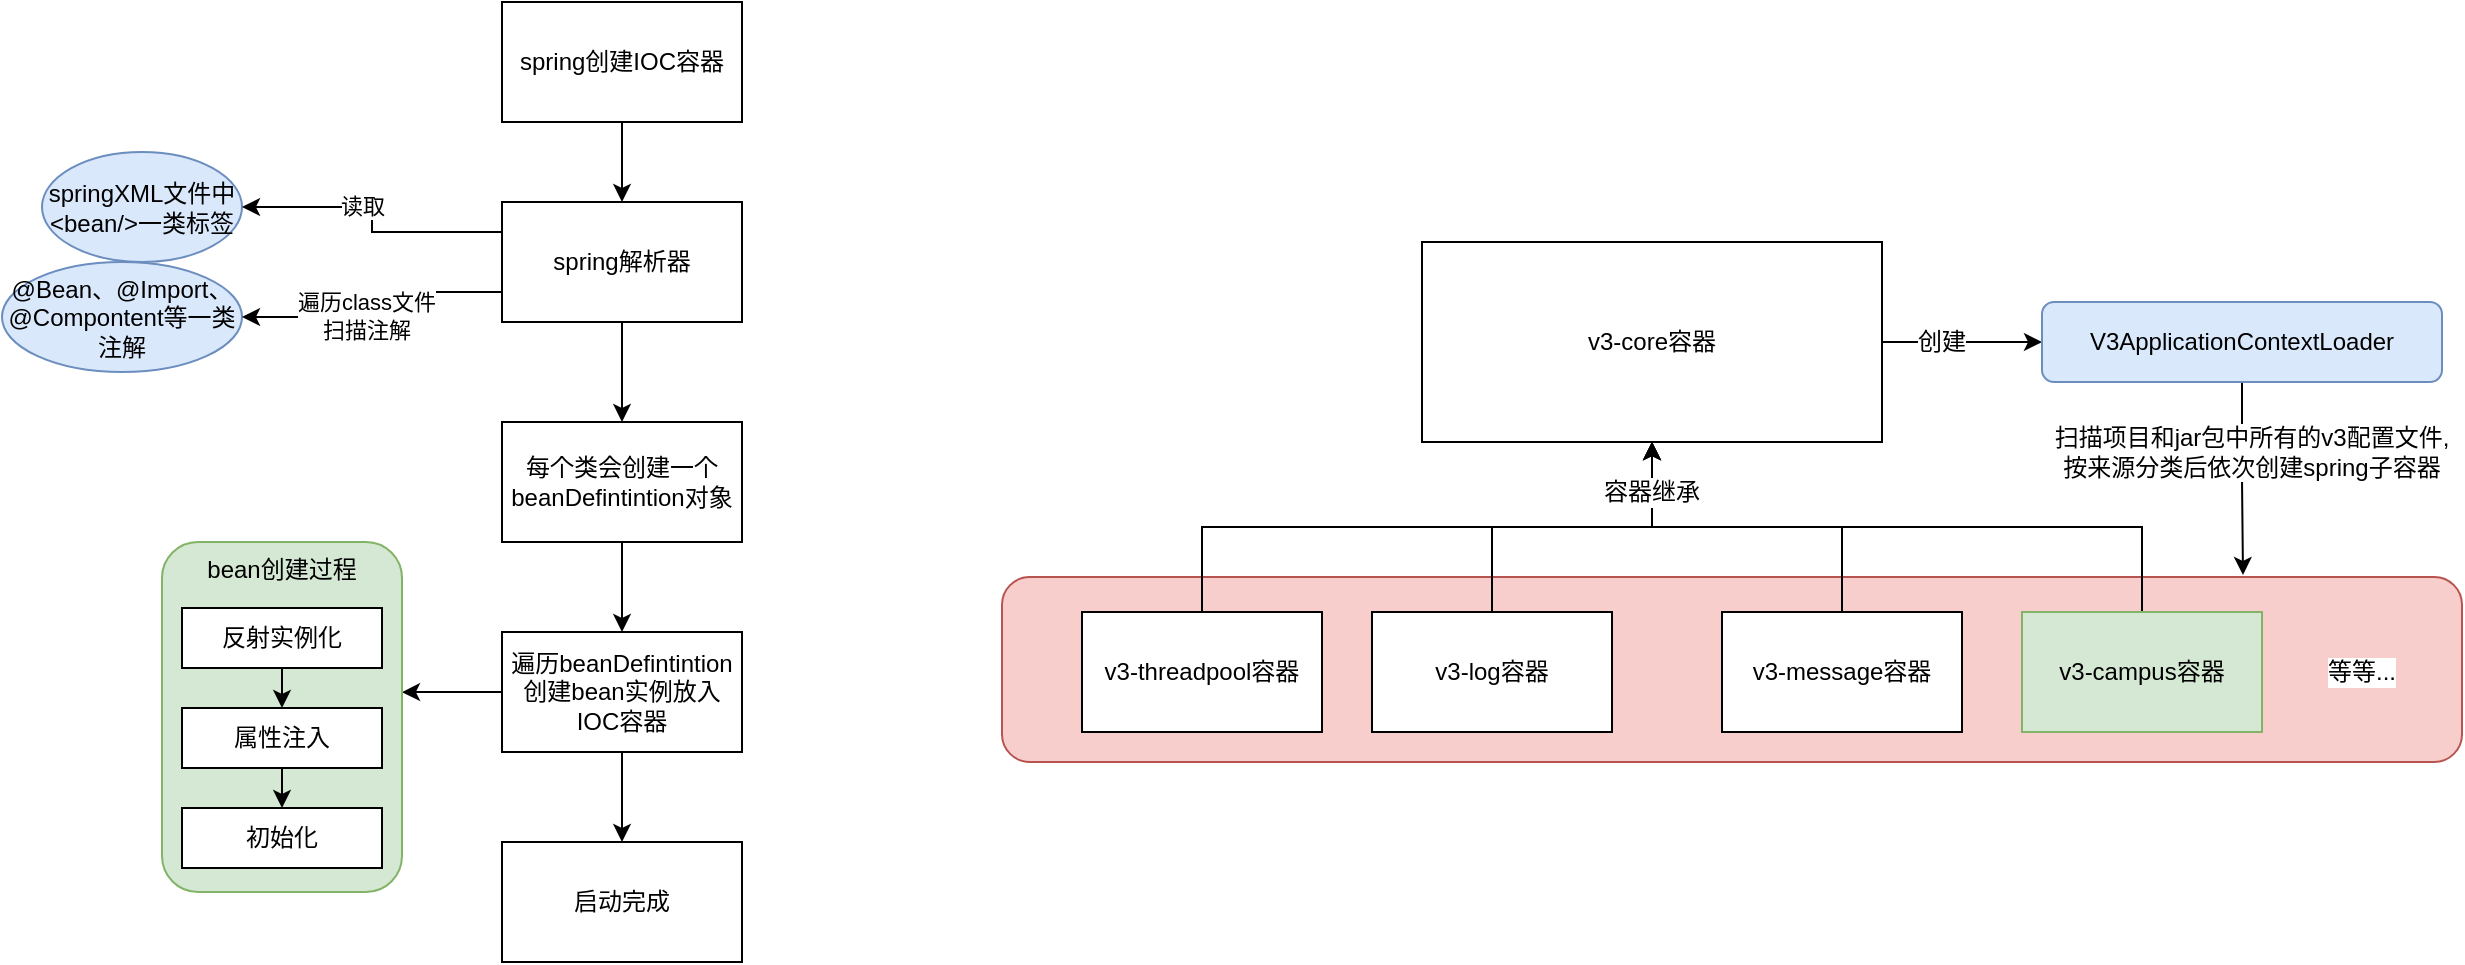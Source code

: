 <mxfile version="15.7.3" type="device" pages="2"><diagram id="6uNMcdgVf7FXL2c1IgOe" name="v3容器"><mxGraphModel dx="1865" dy="649" grid="1" gridSize="10" guides="1" tooltips="1" connect="1" arrows="1" fold="1" page="1" pageScale="1" pageWidth="827" pageHeight="1169" math="0" shadow="0"><root><mxCell id="0"/><mxCell id="1" parent="0"/><mxCell id="OtqvvucRTDIynAwgGhiT-20" value="" style="rounded=1;whiteSpace=wrap;html=1;labelBackgroundColor=default;fillColor=#f8cecc;strokeColor=#b85450;" parent="1" vertex="1"><mxGeometry x="330" y="537.5" width="730" height="92.5" as="geometry"/></mxCell><mxCell id="u3zpc00OvNDOvkTG921L-1" value="@Bean、@Import、@Compontent等一类注解" style="ellipse;whiteSpace=wrap;html=1;fillColor=#dae8fc;strokeColor=#6c8ebf;" parent="1" vertex="1"><mxGeometry x="-170" y="380" width="120" height="55" as="geometry"/></mxCell><mxCell id="u3zpc00OvNDOvkTG921L-2" value="springXML文件中&amp;lt;bean/&amp;gt;一类标签" style="ellipse;whiteSpace=wrap;html=1;fillColor=#dae8fc;strokeColor=#6c8ebf;" parent="1" vertex="1"><mxGeometry x="-150" y="325" width="100" height="55" as="geometry"/></mxCell><mxCell id="u3zpc00OvNDOvkTG921L-8" style="edgeStyle=orthogonalEdgeStyle;rounded=0;orthogonalLoop=1;jettySize=auto;html=1;exitX=0.5;exitY=1;exitDx=0;exitDy=0;entryX=0.5;entryY=0;entryDx=0;entryDy=0;" parent="1" source="u3zpc00OvNDOvkTG921L-4" target="u3zpc00OvNDOvkTG921L-7" edge="1"><mxGeometry relative="1" as="geometry"/></mxCell><mxCell id="u3zpc00OvNDOvkTG921L-25" style="edgeStyle=orthogonalEdgeStyle;rounded=0;orthogonalLoop=1;jettySize=auto;html=1;exitX=0;exitY=0.75;exitDx=0;exitDy=0;entryX=1;entryY=0.5;entryDx=0;entryDy=0;" parent="1" source="u3zpc00OvNDOvkTG921L-4" target="u3zpc00OvNDOvkTG921L-1" edge="1"><mxGeometry relative="1" as="geometry"/></mxCell><mxCell id="u3zpc00OvNDOvkTG921L-28" value="遍历class文件&lt;br&gt;扫描注解" style="edgeLabel;html=1;align=center;verticalAlign=middle;resizable=0;points=[];" parent="u3zpc00OvNDOvkTG921L-25" vertex="1" connectable="0"><mxGeometry x="0.133" y="-1" relative="1" as="geometry"><mxPoint as="offset"/></mxGeometry></mxCell><mxCell id="u3zpc00OvNDOvkTG921L-26" style="edgeStyle=orthogonalEdgeStyle;rounded=0;orthogonalLoop=1;jettySize=auto;html=1;exitX=0;exitY=0.25;exitDx=0;exitDy=0;entryX=1;entryY=0.5;entryDx=0;entryDy=0;" parent="1" source="u3zpc00OvNDOvkTG921L-4" target="u3zpc00OvNDOvkTG921L-2" edge="1"><mxGeometry relative="1" as="geometry"/></mxCell><mxCell id="u3zpc00OvNDOvkTG921L-27" value="读取" style="edgeLabel;html=1;align=center;verticalAlign=middle;resizable=0;points=[];" parent="u3zpc00OvNDOvkTG921L-26" vertex="1" connectable="0"><mxGeometry x="0.158" y="-1" relative="1" as="geometry"><mxPoint as="offset"/></mxGeometry></mxCell><mxCell id="u3zpc00OvNDOvkTG921L-4" value="spring解析器" style="rounded=0;whiteSpace=wrap;html=1;" parent="1" vertex="1"><mxGeometry x="80" y="350" width="120" height="60" as="geometry"/></mxCell><mxCell id="u3zpc00OvNDOvkTG921L-10" style="edgeStyle=orthogonalEdgeStyle;rounded=0;orthogonalLoop=1;jettySize=auto;html=1;exitX=0.5;exitY=1;exitDx=0;exitDy=0;entryX=0.5;entryY=0;entryDx=0;entryDy=0;" parent="1" source="u3zpc00OvNDOvkTG921L-7" target="u3zpc00OvNDOvkTG921L-9" edge="1"><mxGeometry relative="1" as="geometry"/></mxCell><mxCell id="u3zpc00OvNDOvkTG921L-7" value="每个类会创建一个beanDefintintion对象" style="rounded=0;whiteSpace=wrap;html=1;" parent="1" vertex="1"><mxGeometry x="80" y="460" width="120" height="60" as="geometry"/></mxCell><mxCell id="u3zpc00OvNDOvkTG921L-12" value="" style="edgeStyle=orthogonalEdgeStyle;rounded=0;orthogonalLoop=1;jettySize=auto;html=1;" parent="1" source="u3zpc00OvNDOvkTG921L-9" target="u3zpc00OvNDOvkTG921L-11" edge="1"><mxGeometry relative="1" as="geometry"/></mxCell><mxCell id="u3zpc00OvNDOvkTG921L-24" style="edgeStyle=orthogonalEdgeStyle;rounded=0;orthogonalLoop=1;jettySize=auto;html=1;exitX=0;exitY=0.5;exitDx=0;exitDy=0;entryX=1;entryY=0.429;entryDx=0;entryDy=0;entryPerimeter=0;" parent="1" source="u3zpc00OvNDOvkTG921L-9" target="u3zpc00OvNDOvkTG921L-20" edge="1"><mxGeometry relative="1" as="geometry"/></mxCell><mxCell id="u3zpc00OvNDOvkTG921L-9" value="遍历beanDefintintion创建bean实例放入IOC容器" style="rounded=0;whiteSpace=wrap;html=1;" parent="1" vertex="1"><mxGeometry x="80" y="565" width="120" height="60" as="geometry"/></mxCell><mxCell id="u3zpc00OvNDOvkTG921L-11" value="启动完成" style="rounded=0;whiteSpace=wrap;html=1;" parent="1" vertex="1"><mxGeometry x="80" y="670" width="120" height="60" as="geometry"/></mxCell><mxCell id="u3zpc00OvNDOvkTG921L-14" style="edgeStyle=orthogonalEdgeStyle;rounded=0;orthogonalLoop=1;jettySize=auto;html=1;exitX=0.5;exitY=1;exitDx=0;exitDy=0;entryX=0.5;entryY=0;entryDx=0;entryDy=0;" parent="1" source="u3zpc00OvNDOvkTG921L-13" target="u3zpc00OvNDOvkTG921L-4" edge="1"><mxGeometry relative="1" as="geometry"/></mxCell><mxCell id="u3zpc00OvNDOvkTG921L-13" value="spring创建IOC容器" style="rounded=0;whiteSpace=wrap;html=1;" parent="1" vertex="1"><mxGeometry x="80" y="250" width="120" height="60" as="geometry"/></mxCell><mxCell id="u3zpc00OvNDOvkTG921L-23" value="" style="group" parent="1" vertex="1" connectable="0"><mxGeometry x="-90" y="520" width="120" height="175" as="geometry"/></mxCell><mxCell id="u3zpc00OvNDOvkTG921L-20" value="bean创建过程" style="rounded=1;whiteSpace=wrap;html=1;fillColor=#d5e8d4;strokeColor=#82b366;verticalAlign=top;" parent="u3zpc00OvNDOvkTG921L-23" vertex="1"><mxGeometry width="120" height="175" as="geometry"/></mxCell><mxCell id="u3zpc00OvNDOvkTG921L-17" value="反射实例化" style="rounded=0;whiteSpace=wrap;html=1;" parent="u3zpc00OvNDOvkTG921L-23" vertex="1"><mxGeometry x="10" y="33" width="100" height="30" as="geometry"/></mxCell><mxCell id="u3zpc00OvNDOvkTG921L-18" value="属性注入" style="rounded=0;whiteSpace=wrap;html=1;" parent="u3zpc00OvNDOvkTG921L-23" vertex="1"><mxGeometry x="10" y="83" width="100" height="30" as="geometry"/></mxCell><mxCell id="u3zpc00OvNDOvkTG921L-21" style="edgeStyle=orthogonalEdgeStyle;rounded=0;orthogonalLoop=1;jettySize=auto;html=1;exitX=0.5;exitY=1;exitDx=0;exitDy=0;entryX=0.5;entryY=0;entryDx=0;entryDy=0;" parent="u3zpc00OvNDOvkTG921L-23" source="u3zpc00OvNDOvkTG921L-17" target="u3zpc00OvNDOvkTG921L-18" edge="1"><mxGeometry relative="1" as="geometry"/></mxCell><mxCell id="u3zpc00OvNDOvkTG921L-19" value="初始化" style="rounded=0;whiteSpace=wrap;html=1;" parent="u3zpc00OvNDOvkTG921L-23" vertex="1"><mxGeometry x="10" y="133" width="100" height="30" as="geometry"/></mxCell><mxCell id="u3zpc00OvNDOvkTG921L-22" style="edgeStyle=orthogonalEdgeStyle;rounded=0;orthogonalLoop=1;jettySize=auto;html=1;exitX=0.5;exitY=1;exitDx=0;exitDy=0;entryX=0.5;entryY=0;entryDx=0;entryDy=0;" parent="u3zpc00OvNDOvkTG921L-23" source="u3zpc00OvNDOvkTG921L-18" target="u3zpc00OvNDOvkTG921L-19" edge="1"><mxGeometry relative="1" as="geometry"/></mxCell><mxCell id="OtqvvucRTDIynAwgGhiT-17" style="edgeStyle=orthogonalEdgeStyle;rounded=0;orthogonalLoop=1;jettySize=auto;html=1;exitX=1;exitY=0.5;exitDx=0;exitDy=0;entryX=0;entryY=0.5;entryDx=0;entryDy=0;" parent="1" source="OtqvvucRTDIynAwgGhiT-1" target="OtqvvucRTDIynAwgGhiT-2" edge="1"><mxGeometry relative="1" as="geometry"/></mxCell><mxCell id="OtqvvucRTDIynAwgGhiT-1" value="v3-core容器" style="rounded=0;whiteSpace=wrap;html=1;" parent="1" vertex="1"><mxGeometry x="540" y="370" width="230" height="100" as="geometry"/></mxCell><mxCell id="OtqvvucRTDIynAwgGhiT-25" style="edgeStyle=orthogonalEdgeStyle;rounded=0;orthogonalLoop=1;jettySize=auto;html=1;exitX=0.5;exitY=1;exitDx=0;exitDy=0;entryX=0.85;entryY=-0.011;entryDx=0;entryDy=0;entryPerimeter=0;" parent="1" source="OtqvvucRTDIynAwgGhiT-2" target="OtqvvucRTDIynAwgGhiT-20" edge="1"><mxGeometry relative="1" as="geometry"/></mxCell><mxCell id="OtqvvucRTDIynAwgGhiT-2" value="V3ApplicationContextLoader" style="rounded=1;whiteSpace=wrap;html=1;fillColor=#dae8fc;strokeColor=#6c8ebf;" parent="1" vertex="1"><mxGeometry x="850" y="400" width="200" height="40" as="geometry"/></mxCell><mxCell id="OtqvvucRTDIynAwgGhiT-11" style="edgeStyle=orthogonalEdgeStyle;rounded=0;orthogonalLoop=1;jettySize=auto;html=1;exitX=0.5;exitY=0;exitDx=0;exitDy=0;entryX=0.5;entryY=1;entryDx=0;entryDy=0;" parent="1" source="OtqvvucRTDIynAwgGhiT-3" target="OtqvvucRTDIynAwgGhiT-1" edge="1"><mxGeometry relative="1" as="geometry"/></mxCell><mxCell id="OtqvvucRTDIynAwgGhiT-3" value="v3-threadpool容器" style="rounded=0;whiteSpace=wrap;html=1;" parent="1" vertex="1"><mxGeometry x="370" y="555" width="120" height="60" as="geometry"/></mxCell><mxCell id="OtqvvucRTDIynAwgGhiT-12" style="edgeStyle=orthogonalEdgeStyle;rounded=0;orthogonalLoop=1;jettySize=auto;html=1;exitX=0.5;exitY=0;exitDx=0;exitDy=0;entryX=0.5;entryY=1;entryDx=0;entryDy=0;" parent="1" source="OtqvvucRTDIynAwgGhiT-4" target="OtqvvucRTDIynAwgGhiT-1" edge="1"><mxGeometry relative="1" as="geometry"/></mxCell><mxCell id="OtqvvucRTDIynAwgGhiT-4" value="v3-log容器" style="rounded=0;whiteSpace=wrap;html=1;" parent="1" vertex="1"><mxGeometry x="515" y="555" width="120" height="60" as="geometry"/></mxCell><mxCell id="OtqvvucRTDIynAwgGhiT-13" style="edgeStyle=orthogonalEdgeStyle;rounded=0;orthogonalLoop=1;jettySize=auto;html=1;exitX=0.5;exitY=0;exitDx=0;exitDy=0;entryX=0.5;entryY=1;entryDx=0;entryDy=0;" parent="1" source="OtqvvucRTDIynAwgGhiT-5" target="OtqvvucRTDIynAwgGhiT-1" edge="1"><mxGeometry relative="1" as="geometry"/></mxCell><mxCell id="OtqvvucRTDIynAwgGhiT-5" value="v3-message容器" style="rounded=0;whiteSpace=wrap;html=1;" parent="1" vertex="1"><mxGeometry x="690" y="555" width="120" height="60" as="geometry"/></mxCell><mxCell id="OtqvvucRTDIynAwgGhiT-14" style="edgeStyle=orthogonalEdgeStyle;rounded=0;orthogonalLoop=1;jettySize=auto;html=1;exitX=0.5;exitY=0;exitDx=0;exitDy=0;entryX=0.5;entryY=1;entryDx=0;entryDy=0;" parent="1" source="OtqvvucRTDIynAwgGhiT-6" target="OtqvvucRTDIynAwgGhiT-1" edge="1"><mxGeometry relative="1" as="geometry"/></mxCell><mxCell id="OtqvvucRTDIynAwgGhiT-6" value="v3-campus容器" style="rounded=0;whiteSpace=wrap;html=1;fillColor=#d5e8d4;strokeColor=#82b366;" parent="1" vertex="1"><mxGeometry x="840" y="555" width="120" height="60" as="geometry"/></mxCell><mxCell id="OtqvvucRTDIynAwgGhiT-15" value="容器继承" style="text;html=1;strokeColor=none;fillColor=none;align=center;verticalAlign=middle;whiteSpace=wrap;rounded=0;labelBackgroundColor=default;" parent="1" vertex="1"><mxGeometry x="625" y="480" width="60" height="30" as="geometry"/></mxCell><mxCell id="OtqvvucRTDIynAwgGhiT-18" value="创建" style="text;html=1;strokeColor=none;fillColor=none;align=center;verticalAlign=middle;whiteSpace=wrap;rounded=0;labelBackgroundColor=default;" parent="1" vertex="1"><mxGeometry x="770" y="405" width="60" height="30" as="geometry"/></mxCell><mxCell id="OtqvvucRTDIynAwgGhiT-22" value="扫描项目和jar包中所有的v3配置文件,按来源分类后依次创建spring子容器" style="text;html=1;strokeColor=none;fillColor=none;align=center;verticalAlign=middle;whiteSpace=wrap;rounded=0;labelBackgroundColor=default;" parent="1" vertex="1"><mxGeometry x="850" y="460" width="210" height="30" as="geometry"/></mxCell><mxCell id="OtqvvucRTDIynAwgGhiT-24" value="等等..." style="text;html=1;strokeColor=none;fillColor=none;align=center;verticalAlign=middle;whiteSpace=wrap;rounded=0;labelBackgroundColor=default;" parent="1" vertex="1"><mxGeometry x="980" y="570" width="60" height="30" as="geometry"/></mxCell></root></mxGraphModel></diagram><diagram id="X6dHzg92PFRAG-j6QNRK" name="第 2 页"><mxGraphModel dx="1038" dy="649" grid="1" gridSize="10" guides="1" tooltips="1" connect="1" arrows="1" fold="1" page="1" pageScale="1" pageWidth="827" pageHeight="1169" math="0" shadow="0"><root><mxCell id="AHTD3QcSuXsuamM9MQni-0"/><mxCell id="AHTD3QcSuXsuamM9MQni-1" parent="AHTD3QcSuXsuamM9MQni-0"/><mxCell id="OltbhynPZz-M4Xhz1177-2" style="edgeStyle=orthogonalEdgeStyle;rounded=0;orthogonalLoop=1;jettySize=auto;html=1;exitX=0.5;exitY=1;exitDx=0;exitDy=0;entryX=0.5;entryY=0;entryDx=0;entryDy=0;" parent="AHTD3QcSuXsuamM9MQni-1" source="OltbhynPZz-M4Xhz1177-1" edge="1"><mxGeometry relative="1" as="geometry"><mxPoint x="220" y="320" as="targetPoint"/></mxGeometry></mxCell><mxCell id="OltbhynPZz-M4Xhz1177-1" value="" style="ellipse;shape=doubleEllipse;whiteSpace=wrap;html=1;aspect=fixed;" parent="AHTD3QcSuXsuamM9MQni-1" vertex="1"><mxGeometry x="210" y="250" width="20" height="20" as="geometry"/></mxCell><mxCell id="OltbhynPZz-M4Xhz1177-6" style="edgeStyle=orthogonalEdgeStyle;rounded=0;orthogonalLoop=1;jettySize=auto;html=1;exitX=0.5;exitY=1;exitDx=0;exitDy=0;" parent="AHTD3QcSuXsuamM9MQni-1" source="OltbhynPZz-M4Xhz1177-4" target="OltbhynPZz-M4Xhz1177-5" edge="1"><mxGeometry relative="1" as="geometry"/></mxCell><mxCell id="OltbhynPZz-M4Xhz1177-4" value="&lt;span&gt;参数、安全等校验&lt;/span&gt;" style="rhombus;whiteSpace=wrap;html=1;" parent="AHTD3QcSuXsuamM9MQni-1" vertex="1"><mxGeometry x="140" y="320" width="160" height="60" as="geometry"/></mxCell><mxCell id="OltbhynPZz-M4Xhz1177-10" value="" style="edgeStyle=orthogonalEdgeStyle;rounded=0;orthogonalLoop=1;jettySize=auto;html=1;" parent="AHTD3QcSuXsuamM9MQni-1" source="OltbhynPZz-M4Xhz1177-5" target="OltbhynPZz-M4Xhz1177-9" edge="1"><mxGeometry relative="1" as="geometry"/></mxCell><mxCell id="PVUz2vQTye3f8KfCvujZ-2" style="edgeStyle=orthogonalEdgeStyle;rounded=0;orthogonalLoop=1;jettySize=auto;html=1;exitX=0.5;exitY=1;exitDx=0;exitDy=0;entryX=0.5;entryY=0;entryDx=0;entryDy=0;" edge="1" parent="AHTD3QcSuXsuamM9MQni-1" source="OltbhynPZz-M4Xhz1177-5" target="PVUz2vQTye3f8KfCvujZ-0"><mxGeometry relative="1" as="geometry"/></mxCell><mxCell id="OltbhynPZz-M4Xhz1177-5" value="组织参数给一卡通发送绑卡请求" style="rounded=0;whiteSpace=wrap;html=1;" parent="AHTD3QcSuXsuamM9MQni-1" vertex="1"><mxGeometry x="160" y="420" width="120" height="60" as="geometry"/></mxCell><mxCell id="PVUz2vQTye3f8KfCvujZ-5" style="edgeStyle=orthogonalEdgeStyle;rounded=0;orthogonalLoop=1;jettySize=auto;html=1;exitX=0.5;exitY=1;exitDx=0;exitDy=0;entryX=1;entryY=0.5;entryDx=0;entryDy=0;" edge="1" parent="AHTD3QcSuXsuamM9MQni-1" source="OltbhynPZz-M4Xhz1177-9" target="PVUz2vQTye3f8KfCvujZ-3"><mxGeometry relative="1" as="geometry"><Array as="points"><mxPoint x="316" y="610"/></Array></mxGeometry></mxCell><mxCell id="OltbhynPZz-M4Xhz1177-9" value="验证密码(手机号)&lt;br&gt;" style="rhombus;whiteSpace=wrap;html=1;rounded=0;" parent="AHTD3QcSuXsuamM9MQni-1" vertex="1"><mxGeometry x="243" y="527.5" width="145" height="50" as="geometry"/></mxCell><mxCell id="OltbhynPZz-M4Xhz1177-15" style="edgeStyle=orthogonalEdgeStyle;rounded=0;orthogonalLoop=1;jettySize=auto;html=1;exitX=1;exitY=0.5;exitDx=0;exitDy=0;entryX=0;entryY=0.5;entryDx=0;entryDy=0;" parent="AHTD3QcSuXsuamM9MQni-1" source="OltbhynPZz-M4Xhz1177-11" target="OltbhynPZz-M4Xhz1177-13" edge="1"><mxGeometry relative="1" as="geometry"/></mxCell><mxCell id="OltbhynPZz-M4Xhz1177-11" value="生成新的绑卡数据" style="rounded=0;whiteSpace=wrap;html=1;" parent="AHTD3QcSuXsuamM9MQni-1" vertex="1"><mxGeometry x="160" y="670" width="120" height="60" as="geometry"/></mxCell><mxCell id="OltbhynPZz-M4Xhz1177-17" value="" style="edgeStyle=orthogonalEdgeStyle;rounded=0;orthogonalLoop=1;jettySize=auto;html=1;" parent="AHTD3QcSuXsuamM9MQni-1" source="OltbhynPZz-M4Xhz1177-13" edge="1"><mxGeometry relative="1" as="geometry"><mxPoint x="468" y="585" as="targetPoint"/></mxGeometry></mxCell><mxCell id="OltbhynPZz-M4Xhz1177-13" value="更新完校账号对应的学生信息" style="rounded=0;whiteSpace=wrap;html=1;" parent="AHTD3QcSuXsuamM9MQni-1" vertex="1"><mxGeometry x="408" y="670" width="120" height="60" as="geometry"/></mxCell><mxCell id="OltbhynPZz-M4Xhz1177-19" value="" style="edgeStyle=orthogonalEdgeStyle;rounded=0;orthogonalLoop=1;jettySize=auto;html=1;startArrow=none;" parent="AHTD3QcSuXsuamM9MQni-1" source="OltbhynPZz-M4Xhz1177-27" target="OltbhynPZz-M4Xhz1177-18" edge="1"><mxGeometry relative="1" as="geometry"><mxPoint x="468" y="525" as="sourcePoint"/></mxGeometry></mxCell><mxCell id="OltbhynPZz-M4Xhz1177-21" value="" style="edgeStyle=orthogonalEdgeStyle;rounded=0;orthogonalLoop=1;jettySize=auto;html=1;" parent="AHTD3QcSuXsuamM9MQni-1" source="OltbhynPZz-M4Xhz1177-18" target="OltbhynPZz-M4Xhz1177-20" edge="1"><mxGeometry relative="1" as="geometry"/></mxCell><mxCell id="OltbhynPZz-M4Xhz1177-18" value="完成积分任务，记录用户操作日志" style="rounded=0;whiteSpace=wrap;html=1;" parent="AHTD3QcSuXsuamM9MQni-1" vertex="1"><mxGeometry x="408" y="420" width="120" height="60" as="geometry"/></mxCell><mxCell id="OltbhynPZz-M4Xhz1177-23" style="edgeStyle=orthogonalEdgeStyle;rounded=0;orthogonalLoop=1;jettySize=auto;html=1;exitX=0.5;exitY=0;exitDx=0;exitDy=0;entryX=0.5;entryY=1;entryDx=0;entryDy=0;" parent="AHTD3QcSuXsuamM9MQni-1" source="OltbhynPZz-M4Xhz1177-20" target="OltbhynPZz-M4Xhz1177-22" edge="1"><mxGeometry relative="1" as="geometry"/></mxCell><mxCell id="OltbhynPZz-M4Xhz1177-20" value="把学生信息同步到完校账户中" style="rounded=0;whiteSpace=wrap;html=1;" parent="AHTD3QcSuXsuamM9MQni-1" vertex="1"><mxGeometry x="408" y="320" width="120" height="60" as="geometry"/></mxCell><mxCell id="OltbhynPZz-M4Xhz1177-22" value="" style="ellipse;shape=doubleEllipse;whiteSpace=wrap;html=1;aspect=fixed;" parent="AHTD3QcSuXsuamM9MQni-1" vertex="1"><mxGeometry x="458" y="250" width="20" height="20" as="geometry"/></mxCell><mxCell id="OltbhynPZz-M4Xhz1177-24" value="验证是否重复绑卡，&lt;br&gt;并发布绑卡信息通知" style="rhombus;whiteSpace=wrap;html=1;" parent="AHTD3QcSuXsuamM9MQni-1" vertex="1"><mxGeometry x="388" y="527.5" width="160" height="60" as="geometry"/></mxCell><mxCell id="OltbhynPZz-M4Xhz1177-25" value="验证通过，绑卡成功" style="text;html=1;strokeColor=none;fillColor=none;align=center;verticalAlign=middle;whiteSpace=wrap;rounded=0;" parent="AHTD3QcSuXsuamM9MQni-1" vertex="1"><mxGeometry x="165" y="635" width="110" height="30" as="geometry"/></mxCell><mxCell id="OltbhynPZz-M4Xhz1177-27" value="验证通过" style="text;html=1;strokeColor=none;fillColor=none;align=center;verticalAlign=middle;whiteSpace=wrap;rounded=0;" parent="AHTD3QcSuXsuamM9MQni-1" vertex="1"><mxGeometry x="438" y="490" width="60" height="30" as="geometry"/></mxCell><mxCell id="OltbhynPZz-M4Xhz1177-28" value="" style="edgeStyle=orthogonalEdgeStyle;rounded=0;orthogonalLoop=1;jettySize=auto;html=1;endArrow=none;" parent="AHTD3QcSuXsuamM9MQni-1" target="OltbhynPZz-M4Xhz1177-27" edge="1"><mxGeometry relative="1" as="geometry"><mxPoint x="468" y="525" as="sourcePoint"/><mxPoint x="468" y="480" as="targetPoint"/><Array as="points"><mxPoint x="468" y="525"/><mxPoint x="468" y="525"/></Array></mxGeometry></mxCell><mxCell id="ue2rV54n5uKu9GVGG7td-0" value="&lt;b style=&quot;font-size: 16px;&quot;&gt;校园卡绑定流程&lt;/b&gt;" style="text;html=1;strokeColor=none;fillColor=none;align=center;verticalAlign=middle;whiteSpace=wrap;rounded=0;fontSize=16;" parent="AHTD3QcSuXsuamM9MQni-1" vertex="1"><mxGeometry x="268" y="220" width="120" height="30" as="geometry"/></mxCell><mxCell id="ue2rV54n5uKu9GVGG7td-3" value="&lt;b style=&quot;font-size: 16px;&quot;&gt;校园卡绑定流程&lt;/b&gt;" style="text;html=1;strokeColor=none;fillColor=none;align=center;verticalAlign=middle;whiteSpace=wrap;rounded=0;fontSize=16;" parent="AHTD3QcSuXsuamM9MQni-1" vertex="1"><mxGeometry x="318" y="780" width="120" height="30" as="geometry"/></mxCell><mxCell id="PVUz2vQTye3f8KfCvujZ-4" style="edgeStyle=orthogonalEdgeStyle;rounded=0;orthogonalLoop=1;jettySize=auto;html=1;exitX=0.5;exitY=1;exitDx=0;exitDy=0;entryX=0;entryY=0.5;entryDx=0;entryDy=0;" edge="1" parent="AHTD3QcSuXsuamM9MQni-1" source="PVUz2vQTye3f8KfCvujZ-0" target="PVUz2vQTye3f8KfCvujZ-3"><mxGeometry relative="1" as="geometry"><Array as="points"><mxPoint x="133" y="610"/></Array></mxGeometry></mxCell><mxCell id="PVUz2vQTye3f8KfCvujZ-0" value="验证人脸信息" style="rhombus;whiteSpace=wrap;html=1;rounded=0;" vertex="1" parent="AHTD3QcSuXsuamM9MQni-1"><mxGeometry x="60" y="527.5" width="145" height="50" as="geometry"/></mxCell><mxCell id="PVUz2vQTye3f8KfCvujZ-6" style="edgeStyle=orthogonalEdgeStyle;rounded=0;orthogonalLoop=1;jettySize=auto;html=1;exitX=0.5;exitY=1;exitDx=0;exitDy=0;entryX=0.5;entryY=0;entryDx=0;entryDy=0;" edge="1" parent="AHTD3QcSuXsuamM9MQni-1" source="PVUz2vQTye3f8KfCvujZ-3" target="OltbhynPZz-M4Xhz1177-11"><mxGeometry relative="1" as="geometry"/></mxCell><mxCell id="PVUz2vQTye3f8KfCvujZ-3" value="请求一卡通绑卡接口" style="rhombus;whiteSpace=wrap;html=1;rounded=0;" vertex="1" parent="AHTD3QcSuXsuamM9MQni-1"><mxGeometry x="147.5" y="585" width="145" height="50" as="geometry"/></mxCell></root></mxGraphModel></diagram></mxfile>